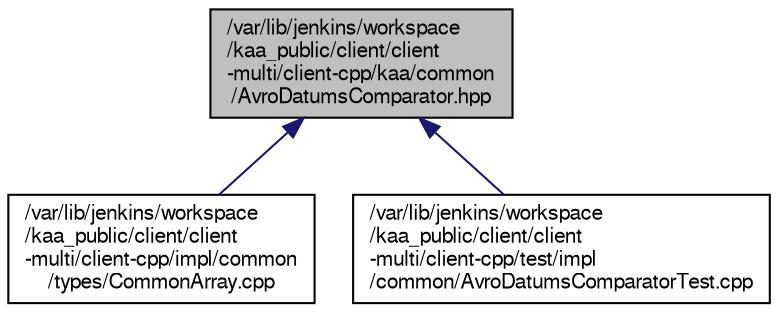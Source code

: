 digraph "/var/lib/jenkins/workspace/kaa_public/client/client-multi/client-cpp/kaa/common/AvroDatumsComparator.hpp"
{
  bgcolor="transparent";
  edge [fontname="FreeSans",fontsize="10",labelfontname="FreeSans",labelfontsize="10"];
  node [fontname="FreeSans",fontsize="10",shape=record];
  Node1 [label="/var/lib/jenkins/workspace\l/kaa_public/client/client\l-multi/client-cpp/kaa/common\l/AvroDatumsComparator.hpp",height=0.2,width=0.4,color="black", fillcolor="grey75", style="filled" fontcolor="black"];
  Node1 -> Node2 [dir="back",color="midnightblue",fontsize="10",style="solid",fontname="FreeSans"];
  Node2 [label="/var/lib/jenkins/workspace\l/kaa_public/client/client\l-multi/client-cpp/impl/common\l/types/CommonArray.cpp",height=0.2,width=0.4,color="black",URL="$CommonArray_8cpp.html"];
  Node1 -> Node3 [dir="back",color="midnightblue",fontsize="10",style="solid",fontname="FreeSans"];
  Node3 [label="/var/lib/jenkins/workspace\l/kaa_public/client/client\l-multi/client-cpp/test/impl\l/common/AvroDatumsComparatorTest.cpp",height=0.2,width=0.4,color="black",URL="$AvroDatumsComparatorTest_8cpp.html"];
}
